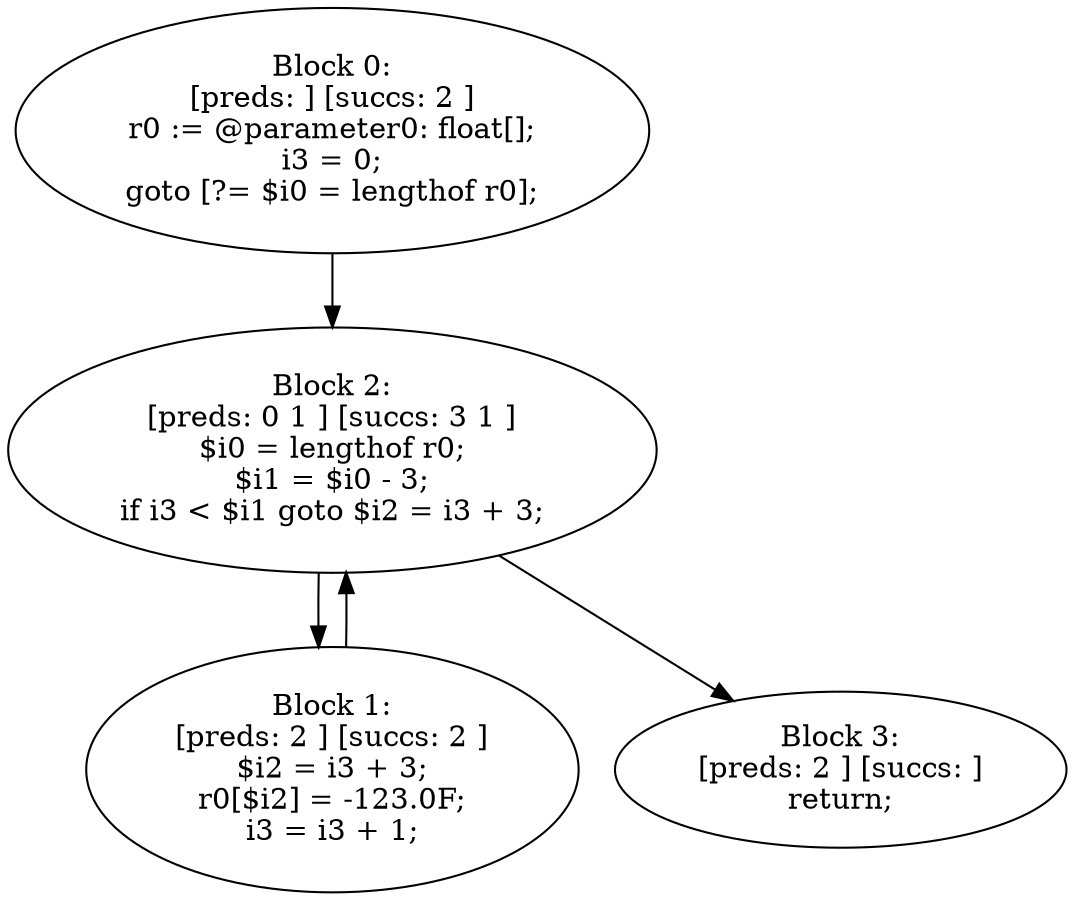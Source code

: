 digraph "unitGraph" {
    "Block 0:
[preds: ] [succs: 2 ]
r0 := @parameter0: float[];
i3 = 0;
goto [?= $i0 = lengthof r0];
"
    "Block 1:
[preds: 2 ] [succs: 2 ]
$i2 = i3 + 3;
r0[$i2] = -123.0F;
i3 = i3 + 1;
"
    "Block 2:
[preds: 0 1 ] [succs: 3 1 ]
$i0 = lengthof r0;
$i1 = $i0 - 3;
if i3 < $i1 goto $i2 = i3 + 3;
"
    "Block 3:
[preds: 2 ] [succs: ]
return;
"
    "Block 0:
[preds: ] [succs: 2 ]
r0 := @parameter0: float[];
i3 = 0;
goto [?= $i0 = lengthof r0];
"->"Block 2:
[preds: 0 1 ] [succs: 3 1 ]
$i0 = lengthof r0;
$i1 = $i0 - 3;
if i3 < $i1 goto $i2 = i3 + 3;
";
    "Block 1:
[preds: 2 ] [succs: 2 ]
$i2 = i3 + 3;
r0[$i2] = -123.0F;
i3 = i3 + 1;
"->"Block 2:
[preds: 0 1 ] [succs: 3 1 ]
$i0 = lengthof r0;
$i1 = $i0 - 3;
if i3 < $i1 goto $i2 = i3 + 3;
";
    "Block 2:
[preds: 0 1 ] [succs: 3 1 ]
$i0 = lengthof r0;
$i1 = $i0 - 3;
if i3 < $i1 goto $i2 = i3 + 3;
"->"Block 3:
[preds: 2 ] [succs: ]
return;
";
    "Block 2:
[preds: 0 1 ] [succs: 3 1 ]
$i0 = lengthof r0;
$i1 = $i0 - 3;
if i3 < $i1 goto $i2 = i3 + 3;
"->"Block 1:
[preds: 2 ] [succs: 2 ]
$i2 = i3 + 3;
r0[$i2] = -123.0F;
i3 = i3 + 1;
";
}
